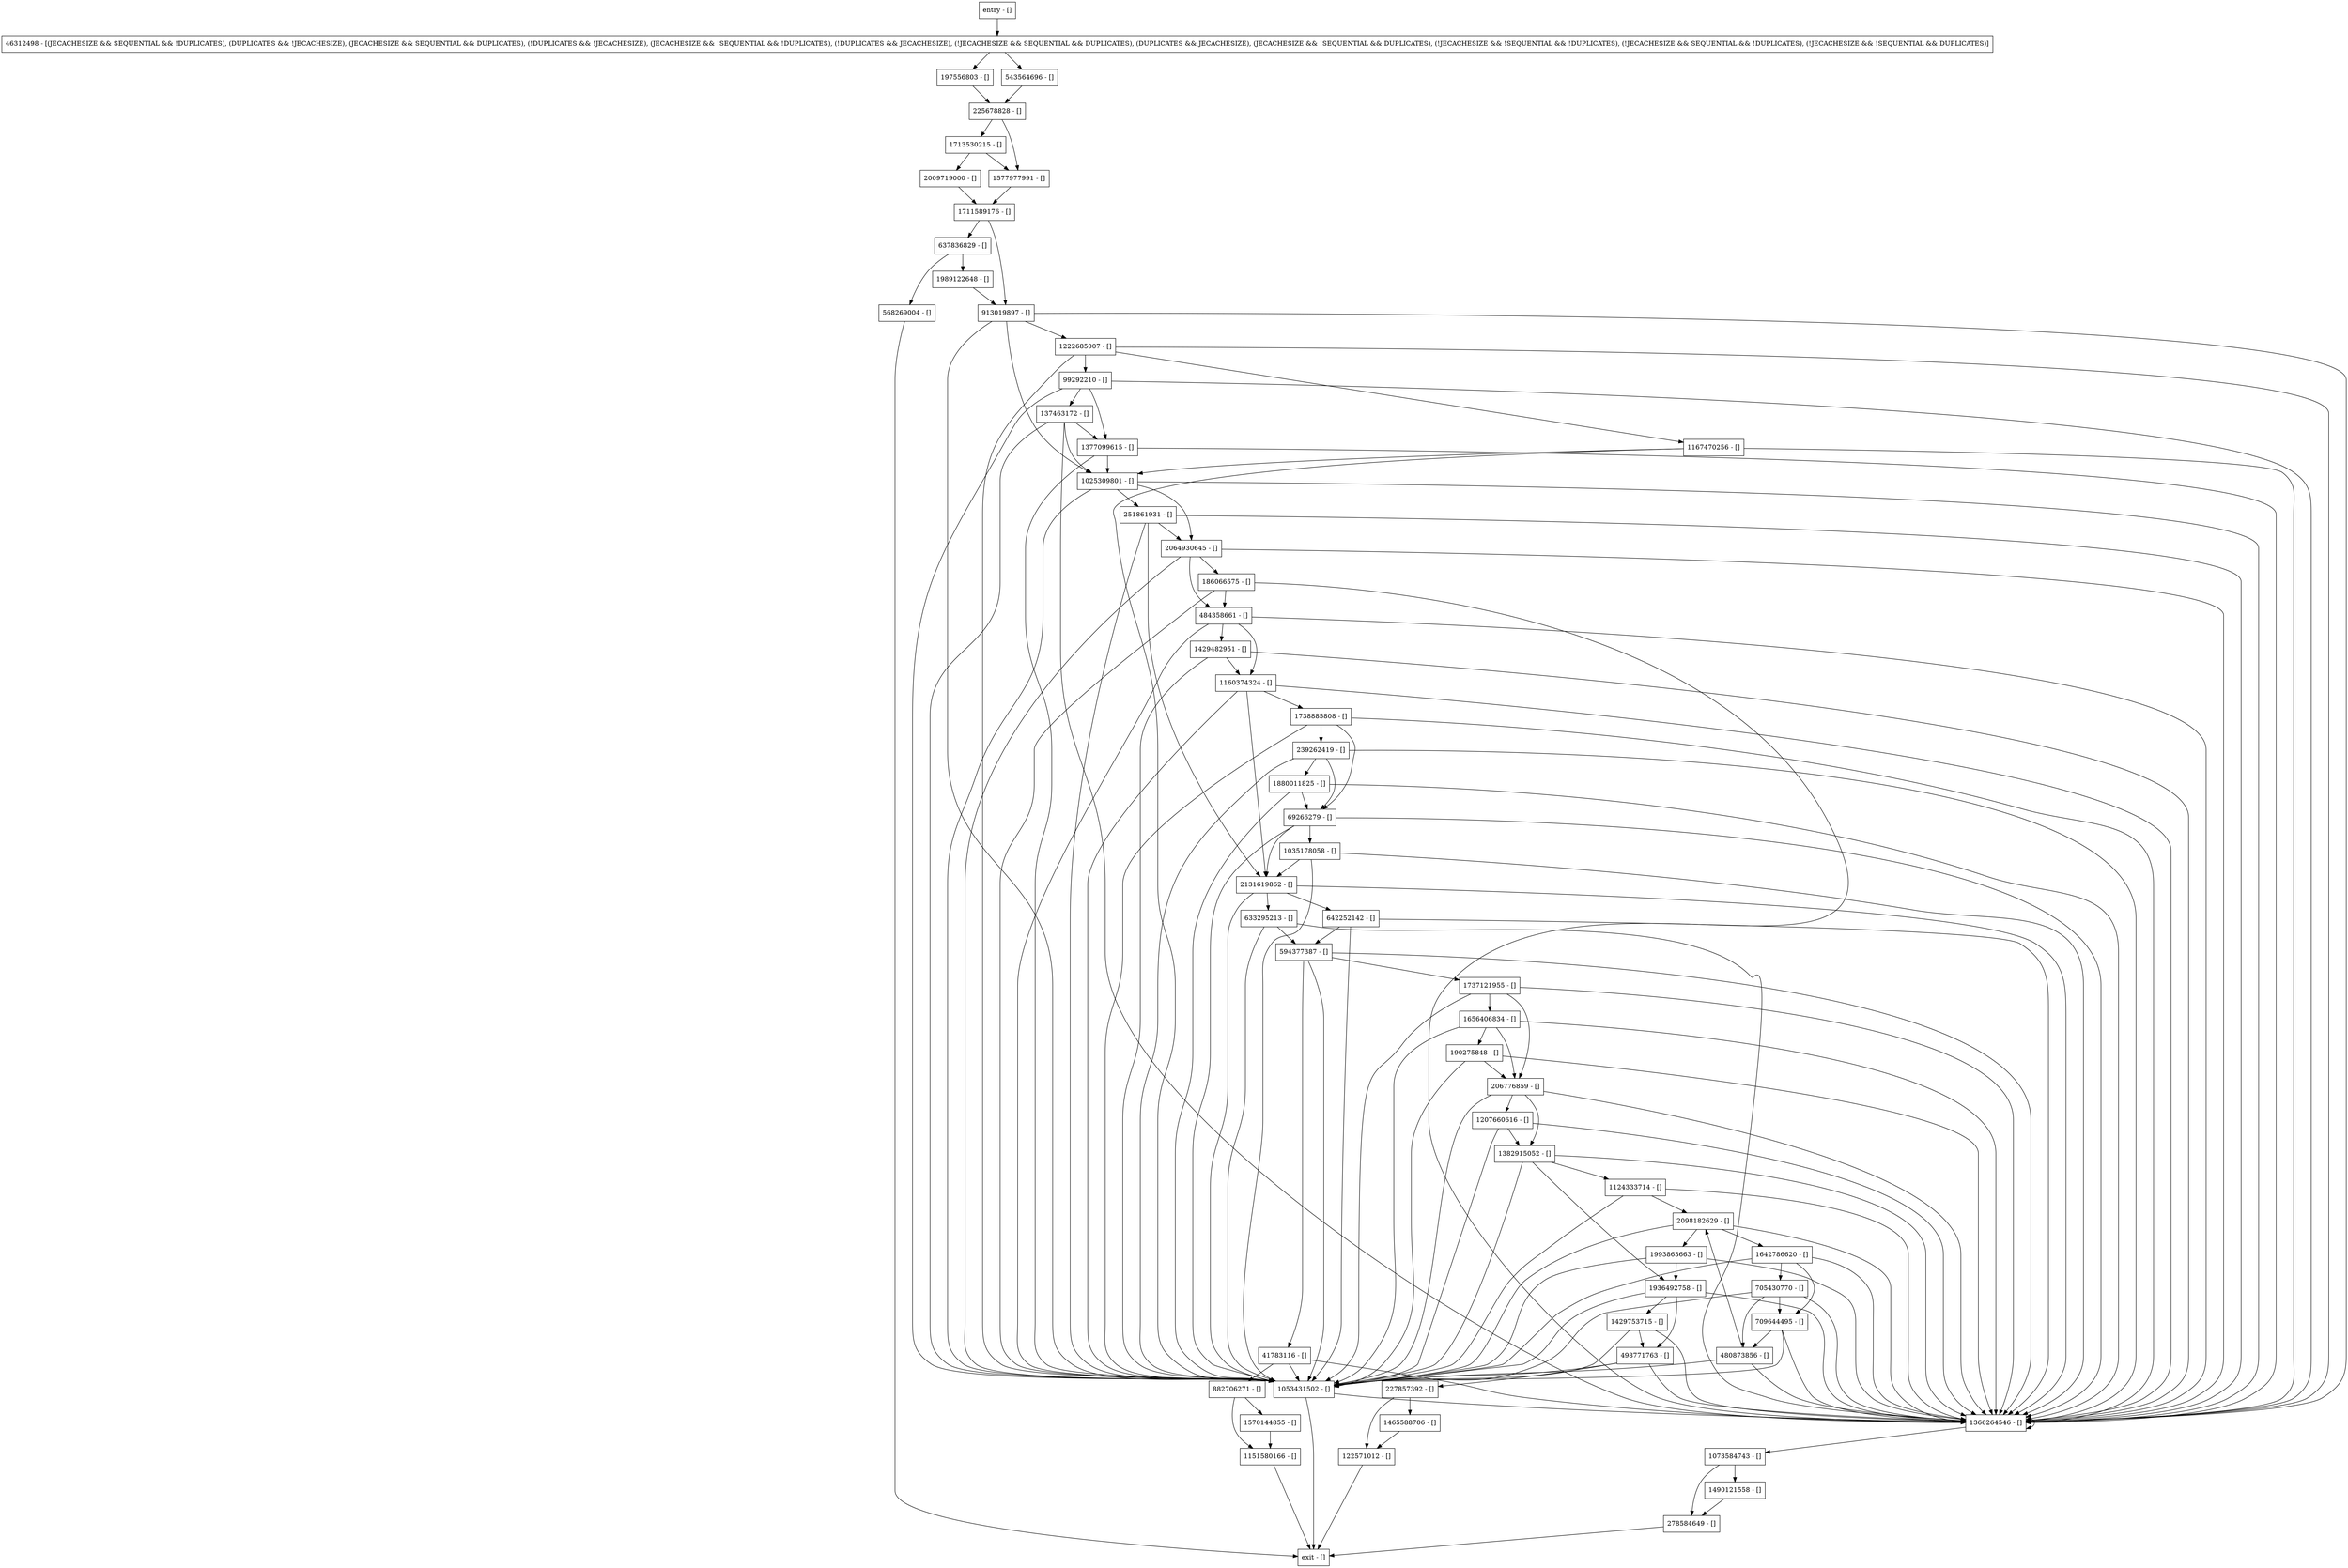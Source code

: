 digraph putNotify {
node [shape=record];
1429753715 [label="1429753715 - []"];
1656406834 [label="1656406834 - []"];
1207660616 [label="1207660616 - []"];
2064930645 [label="2064930645 - []"];
498771763 [label="498771763 - []"];
122571012 [label="122571012 - []"];
642252142 [label="642252142 - []"];
1738885808 [label="1738885808 - []"];
709644495 [label="709644495 - []"];
1025309801 [label="1025309801 - []"];
1151580166 [label="1151580166 - []"];
1989122648 [label="1989122648 - []"];
239262419 [label="239262419 - []"];
197556803 [label="197556803 - []"];
1713530215 [label="1713530215 - []"];
1124333714 [label="1124333714 - []"];
1073584743 [label="1073584743 - []"];
1377099615 [label="1377099615 - []"];
2131619862 [label="2131619862 - []"];
637836829 [label="637836829 - []"];
705430770 [label="705430770 - []"];
913019897 [label="913019897 - []"];
1167470256 [label="1167470256 - []"];
entry [label="entry - []"];
exit [label="exit - []"];
484358661 [label="484358661 - []"];
99292210 [label="99292210 - []"];
1465588706 [label="1465588706 - []"];
1222685007 [label="1222685007 - []"];
2098182629 [label="2098182629 - []"];
1642786620 [label="1642786620 - []"];
69266279 [label="69266279 - []"];
278584649 [label="278584649 - []"];
1160374324 [label="1160374324 - []"];
227857392 [label="227857392 - []"];
1429482951 [label="1429482951 - []"];
1993863663 [label="1993863663 - []"];
1366264546 [label="1366264546 - []"];
1382915052 [label="1382915052 - []"];
1936492758 [label="1936492758 - []"];
1490121558 [label="1490121558 - []"];
1570144855 [label="1570144855 - []"];
46312498 [label="46312498 - [(JECACHESIZE && SEQUENTIAL && !DUPLICATES), (DUPLICATES && !JECACHESIZE), (JECACHESIZE && SEQUENTIAL && DUPLICATES), (!DUPLICATES && !JECACHESIZE), (JECACHESIZE && !SEQUENTIAL && !DUPLICATES), (!DUPLICATES && JECACHESIZE), (!JECACHESIZE && SEQUENTIAL && DUPLICATES), (DUPLICATES && JECACHESIZE), (JECACHESIZE && !SEQUENTIAL && DUPLICATES), (!JECACHESIZE && !SEQUENTIAL && !DUPLICATES), (!JECACHESIZE && SEQUENTIAL && !DUPLICATES), (!JECACHESIZE && !SEQUENTIAL && DUPLICATES)]"];
206776859 [label="206776859 - []"];
1053431502 [label="1053431502 - []"];
882706271 [label="882706271 - []"];
2009719000 [label="2009719000 - []"];
137463172 [label="137463172 - []"];
1577977991 [label="1577977991 - []"];
1035178058 [label="1035178058 - []"];
633295213 [label="633295213 - []"];
1880011825 [label="1880011825 - []"];
190275848 [label="190275848 - []"];
1711589176 [label="1711589176 - []"];
480873856 [label="480873856 - []"];
186066575 [label="186066575 - []"];
225678828 [label="225678828 - []"];
594377387 [label="594377387 - []"];
41783116 [label="41783116 - []"];
1737121955 [label="1737121955 - []"];
568269004 [label="568269004 - []"];
543564696 [label="543564696 - []"];
251861931 [label="251861931 - []"];
entry;
exit;
1429753715 -> 1053431502;
1429753715 -> 498771763;
1429753715 -> 1366264546;
1656406834 -> 1053431502;
1656406834 -> 190275848;
1656406834 -> 1366264546;
1656406834 -> 206776859;
1207660616 -> 1053431502;
1207660616 -> 1382915052;
1207660616 -> 1366264546;
2064930645 -> 484358661;
2064930645 -> 1053431502;
2064930645 -> 186066575;
2064930645 -> 1366264546;
498771763 -> 1053431502;
498771763 -> 227857392;
498771763 -> 1366264546;
122571012 -> exit;
642252142 -> 1053431502;
642252142 -> 594377387;
642252142 -> 1366264546;
1738885808 -> 69266279;
1738885808 -> 1053431502;
1738885808 -> 239262419;
1738885808 -> 1366264546;
709644495 -> 480873856;
709644495 -> 1053431502;
709644495 -> 1366264546;
1025309801 -> 1053431502;
1025309801 -> 2064930645;
1025309801 -> 1366264546;
1025309801 -> 251861931;
1151580166 -> exit;
1989122648 -> 913019897;
239262419 -> 69266279;
239262419 -> 1053431502;
239262419 -> 1880011825;
239262419 -> 1366264546;
197556803 -> 225678828;
1713530215 -> 2009719000;
1713530215 -> 1577977991;
1124333714 -> 1053431502;
1124333714 -> 2098182629;
1124333714 -> 1366264546;
1073584743 -> 278584649;
1073584743 -> 1490121558;
1377099615 -> 1025309801;
1377099615 -> 1053431502;
1377099615 -> 1366264546;
2131619862 -> 1053431502;
2131619862 -> 633295213;
2131619862 -> 642252142;
2131619862 -> 1366264546;
637836829 -> 1989122648;
637836829 -> 568269004;
705430770 -> 709644495;
705430770 -> 480873856;
705430770 -> 1053431502;
705430770 -> 1366264546;
913019897 -> 1025309801;
913019897 -> 1053431502;
913019897 -> 1222685007;
913019897 -> 1366264546;
1167470256 -> 1025309801;
1167470256 -> 1053431502;
1167470256 -> 1366264546;
entry -> 46312498;
484358661 -> 1053431502;
484358661 -> 1160374324;
484358661 -> 1429482951;
484358661 -> 1366264546;
99292210 -> 1377099615;
99292210 -> 1053431502;
99292210 -> 137463172;
99292210 -> 1366264546;
1465588706 -> 122571012;
1222685007 -> 1167470256;
1222685007 -> 1053431502;
1222685007 -> 99292210;
1222685007 -> 1366264546;
2098182629 -> 1053431502;
2098182629 -> 1642786620;
2098182629 -> 1993863663;
2098182629 -> 1366264546;
1642786620 -> 709644495;
1642786620 -> 1053431502;
1642786620 -> 705430770;
1642786620 -> 1366264546;
69266279 -> 2131619862;
69266279 -> 1053431502;
69266279 -> 1035178058;
69266279 -> 1366264546;
278584649 -> exit;
1160374324 -> 2131619862;
1160374324 -> 1053431502;
1160374324 -> 1366264546;
1160374324 -> 1738885808;
227857392 -> 1465588706;
227857392 -> 122571012;
1429482951 -> 1053431502;
1429482951 -> 1160374324;
1429482951 -> 1366264546;
1993863663 -> 1053431502;
1993863663 -> 1936492758;
1993863663 -> 1366264546;
1366264546 -> 1073584743;
1366264546 -> 1366264546;
1382915052 -> 1053431502;
1382915052 -> 1936492758;
1382915052 -> 1124333714;
1382915052 -> 1366264546;
1936492758 -> 1429753715;
1936492758 -> 1053431502;
1936492758 -> 498771763;
1936492758 -> 1366264546;
1490121558 -> 278584649;
1570144855 -> 1151580166;
46312498 -> 197556803;
46312498 -> 543564696;
206776859 -> 1207660616;
206776859 -> 1053431502;
206776859 -> 1382915052;
206776859 -> 1366264546;
1053431502 -> exit;
1053431502 -> 1366264546;
882706271 -> 1151580166;
882706271 -> 1570144855;
2009719000 -> 1711589176;
137463172 -> 1025309801;
137463172 -> 1377099615;
137463172 -> 1053431502;
137463172 -> 1366264546;
1577977991 -> 1711589176;
1035178058 -> 2131619862;
1035178058 -> 1053431502;
1035178058 -> 1366264546;
633295213 -> 1053431502;
633295213 -> 594377387;
633295213 -> 1366264546;
1880011825 -> 69266279;
1880011825 -> 1053431502;
1880011825 -> 1366264546;
190275848 -> 1053431502;
190275848 -> 1366264546;
190275848 -> 206776859;
1711589176 -> 913019897;
1711589176 -> 637836829;
480873856 -> 1053431502;
480873856 -> 2098182629;
480873856 -> 1366264546;
186066575 -> 484358661;
186066575 -> 1053431502;
186066575 -> 1366264546;
225678828 -> 1577977991;
225678828 -> 1713530215;
594377387 -> 1053431502;
594377387 -> 41783116;
594377387 -> 1737121955;
594377387 -> 1366264546;
41783116 -> 1053431502;
41783116 -> 882706271;
41783116 -> 1366264546;
1737121955 -> 1656406834;
1737121955 -> 1053431502;
1737121955 -> 1366264546;
1737121955 -> 206776859;
568269004 -> exit;
543564696 -> 225678828;
251861931 -> 2131619862;
251861931 -> 1053431502;
251861931 -> 2064930645;
251861931 -> 1366264546;
}

